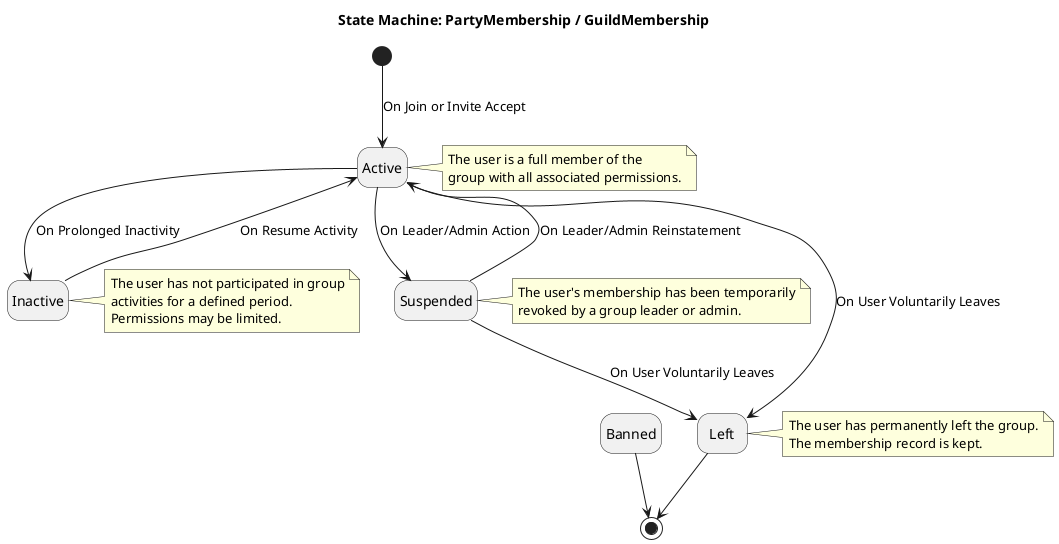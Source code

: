 ' File Path: /docs/srs/diagrams/state-machines/membership-state-machine.puml
@startuml
title "State Machine: PartyMembership / GuildMembership"
hide empty description

[*] --> Active : On Join or Invite Accept

state Active
note right of Active
    The user is a full member of the
    group with all associated permissions.
end note

state Inactive
note right of Inactive
    The user has not participated in group
    activities for a defined period.
    Permissions may be limited.
end note

state Suspended
note right of Suspended
    The user's membership has been temporarily
    revoked by a group leader or admin.
end note

Active --> Inactive : On Prolonged Inactivity
Inactive --> Active : On Resume Activity

Active --> Suspended : On Leader/Admin Action
Suspended --> Active : On Leader/Admin Reinstatement

Active --> Left : On User Voluntarily Leaves
Suspended --> Left : On User Voluntarily Leaves

' Left is a terminal state, but the record is kept for history.
state Left
note right of Left
    The user has permanently left the group.
    The membership record is kept.
end note

Left --> [*]
Banned --> [*]

@enduml